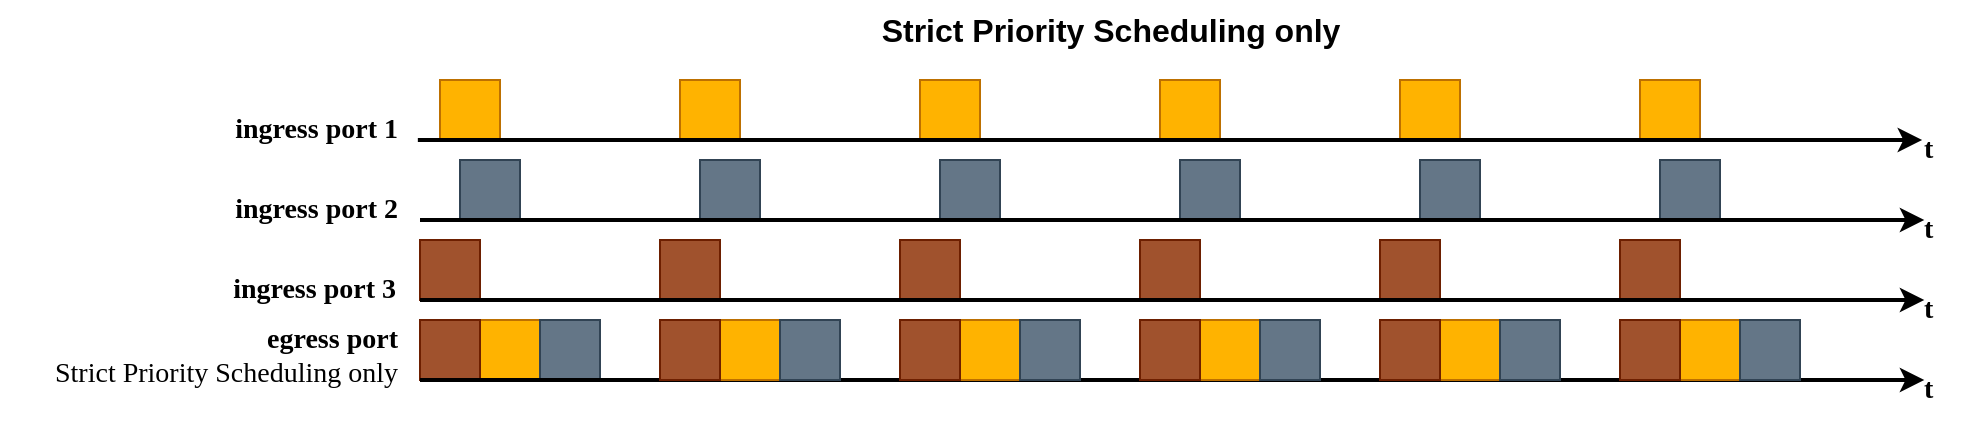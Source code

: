 <mxfile version="27.0.9">
  <diagram id="O1mQ8uQ72U-1HnI_qI8G" name="Page-1">
    <mxGraphModel dx="1752" dy="630" grid="1" gridSize="10" guides="1" tooltips="1" connect="1" arrows="1" fold="1" page="1" pageScale="1" pageWidth="827" pageHeight="1169" math="0" shadow="0">
      <root>
        <mxCell id="0" />
        <mxCell id="1" parent="0" />
        <mxCell id="SZPT0B9Jly421niiBveo-45" value="" style="rounded=0;whiteSpace=wrap;html=1;fillColor=#FFB300;fontColor=#000000;strokeColor=#BD7000;" parent="1" vertex="1">
          <mxGeometry x="160" y="160" width="30" height="30" as="geometry" />
        </mxCell>
        <mxCell id="SZPT0B9Jly421niiBveo-46" value="" style="rounded=0;whiteSpace=wrap;html=1;fillColor=#FFB300;fontColor=#000000;strokeColor=#BD7000;" parent="1" vertex="1">
          <mxGeometry x="280" y="160" width="30" height="30" as="geometry" />
        </mxCell>
        <mxCell id="SZPT0B9Jly421niiBveo-47" value="" style="rounded=0;whiteSpace=wrap;html=1;fillColor=#647687;fontColor=#ffffff;strokeColor=#314354;" parent="1" vertex="1">
          <mxGeometry x="170" y="200" width="30" height="30" as="geometry" />
        </mxCell>
        <mxCell id="SZPT0B9Jly421niiBveo-48" value="" style="rounded=0;whiteSpace=wrap;html=1;fillColor=#647687;fontColor=#ffffff;strokeColor=#314354;" parent="1" vertex="1">
          <mxGeometry x="290" y="200" width="30" height="30" as="geometry" />
        </mxCell>
        <mxCell id="SZPT0B9Jly421niiBveo-49" value="" style="rounded=0;whiteSpace=wrap;html=1;fillColor=#FFB300;fontColor=#000000;strokeColor=#BD7000;" parent="1" vertex="1">
          <mxGeometry x="180" y="280" width="30" height="30" as="geometry" />
        </mxCell>
        <mxCell id="SZPT0B9Jly421niiBveo-50" value="" style="rounded=0;whiteSpace=wrap;html=1;fillColor=#647687;fontColor=#ffffff;strokeColor=#314354;" parent="1" vertex="1">
          <mxGeometry x="210" y="280" width="30" height="30" as="geometry" />
        </mxCell>
        <mxCell id="SZPT0B9Jly421niiBveo-51" value="" style="rounded=0;whiteSpace=wrap;html=1;fillColor=#FFB300;fontColor=#000000;strokeColor=#BD7000;" parent="1" vertex="1">
          <mxGeometry x="400" y="160" width="30" height="30" as="geometry" />
        </mxCell>
        <mxCell id="SZPT0B9Jly421niiBveo-52" value="" style="rounded=0;whiteSpace=wrap;html=1;fillColor=#FFB300;fontColor=#000000;strokeColor=#BD7000;" parent="1" vertex="1">
          <mxGeometry x="520" y="160" width="30" height="30" as="geometry" />
        </mxCell>
        <mxCell id="SZPT0B9Jly421niiBveo-53" value="" style="rounded=0;whiteSpace=wrap;html=1;fillColor=#647687;fontColor=#ffffff;strokeColor=#314354;" parent="1" vertex="1">
          <mxGeometry x="410" y="200" width="30" height="30" as="geometry" />
        </mxCell>
        <mxCell id="SZPT0B9Jly421niiBveo-54" value="" style="rounded=0;whiteSpace=wrap;html=1;fillColor=#647687;fontColor=#ffffff;strokeColor=#314354;" parent="1" vertex="1">
          <mxGeometry x="530" y="200" width="30" height="30" as="geometry" />
        </mxCell>
        <mxCell id="SZPT0B9Jly421niiBveo-55" value="" style="rounded=0;whiteSpace=wrap;html=1;fillColor=#a0522d;fontColor=#ffffff;strokeColor=#6D1F00;" parent="1" vertex="1">
          <mxGeometry x="150" y="240" width="30" height="30" as="geometry" />
        </mxCell>
        <mxCell id="SZPT0B9Jly421niiBveo-56" value="" style="rounded=0;whiteSpace=wrap;html=1;fillColor=#a0522d;fontColor=#ffffff;strokeColor=#6D1F00;" parent="1" vertex="1">
          <mxGeometry x="270" y="240" width="30" height="30" as="geometry" />
        </mxCell>
        <mxCell id="SZPT0B9Jly421niiBveo-57" value="" style="rounded=0;whiteSpace=wrap;html=1;fillColor=#a0522d;fontColor=#ffffff;strokeColor=#6D1F00;" parent="1" vertex="1">
          <mxGeometry x="390" y="240" width="30" height="30" as="geometry" />
        </mxCell>
        <mxCell id="SZPT0B9Jly421niiBveo-58" value="" style="rounded=0;whiteSpace=wrap;html=1;fillColor=#a0522d;fontColor=#ffffff;strokeColor=#6D1F00;" parent="1" vertex="1">
          <mxGeometry x="510" y="240" width="30" height="30" as="geometry" />
        </mxCell>
        <mxCell id="SZPT0B9Jly421niiBveo-59" value="" style="rounded=0;whiteSpace=wrap;html=1;fillColor=#a0522d;fontColor=#ffffff;strokeColor=#6D1F00;" parent="1" vertex="1">
          <mxGeometry x="150" y="280" width="30" height="30" as="geometry" />
        </mxCell>
        <mxCell id="SZPT0B9Jly421niiBveo-60" value="" style="rounded=0;whiteSpace=wrap;html=1;fillColor=#FFB300;fontColor=#000000;strokeColor=#BD7000;" parent="1" vertex="1">
          <mxGeometry x="640" y="160" width="30" height="30" as="geometry" />
        </mxCell>
        <mxCell id="SZPT0B9Jly421niiBveo-61" value="" style="rounded=0;whiteSpace=wrap;html=1;fillColor=#FFB300;fontColor=#000000;strokeColor=#BD7000;" parent="1" vertex="1">
          <mxGeometry x="760" y="160" width="30" height="30" as="geometry" />
        </mxCell>
        <mxCell id="SZPT0B9Jly421niiBveo-62" value="" style="rounded=0;whiteSpace=wrap;html=1;fillColor=#647687;fontColor=#ffffff;strokeColor=#314354;" parent="1" vertex="1">
          <mxGeometry x="650" y="200" width="30" height="30" as="geometry" />
        </mxCell>
        <mxCell id="SZPT0B9Jly421niiBveo-63" value="" style="rounded=0;whiteSpace=wrap;html=1;fillColor=#647687;fontColor=#ffffff;strokeColor=#314354;" parent="1" vertex="1">
          <mxGeometry x="770" y="200" width="30" height="30" as="geometry" />
        </mxCell>
        <mxCell id="SZPT0B9Jly421niiBveo-64" value="" style="rounded=0;whiteSpace=wrap;html=1;fillColor=#a0522d;fontColor=#ffffff;strokeColor=#6D1F00;" parent="1" vertex="1">
          <mxGeometry x="630" y="240" width="30" height="30" as="geometry" />
        </mxCell>
        <mxCell id="SZPT0B9Jly421niiBveo-65" value="" style="rounded=0;whiteSpace=wrap;html=1;fillColor=#a0522d;fontColor=#ffffff;strokeColor=#6D1F00;" parent="1" vertex="1">
          <mxGeometry x="750" y="240" width="30" height="30" as="geometry" />
        </mxCell>
        <mxCell id="SZPT0B9Jly421niiBveo-66" value="" style="endArrow=classic;html=1;rounded=0;strokeColor=#000000;fontColor=#FFFFFF;labelBackgroundColor=none;strokeWidth=2;" parent="1" edge="1">
          <mxGeometry width="50" height="50" relative="1" as="geometry">
            <mxPoint x="150" y="310" as="sourcePoint" />
            <mxPoint x="902.162" y="310" as="targetPoint" />
          </mxGeometry>
        </mxCell>
        <mxCell id="SZPT0B9Jly421niiBveo-67" value="" style="endArrow=classic;html=1;rounded=0;strokeColor=#000000;fontColor=#FFFFFF;labelBackgroundColor=none;strokeWidth=2;" parent="1" edge="1">
          <mxGeometry width="50" height="50" relative="1" as="geometry">
            <mxPoint x="150" y="270" as="sourcePoint" />
            <mxPoint x="902.162" y="270" as="targetPoint" />
          </mxGeometry>
        </mxCell>
        <mxCell id="SZPT0B9Jly421niiBveo-68" value="" style="endArrow=classic;html=1;rounded=0;strokeColor=#000000;fontColor=#FFFFFF;labelBackgroundColor=none;strokeWidth=2;" parent="1" edge="1">
          <mxGeometry width="50" height="50" relative="1" as="geometry">
            <mxPoint x="150" y="230" as="sourcePoint" />
            <mxPoint x="902.162" y="230" as="targetPoint" />
          </mxGeometry>
        </mxCell>
        <mxCell id="SZPT0B9Jly421niiBveo-69" value="" style="endArrow=classic;html=1;rounded=0;strokeColor=#000000;fontColor=#FFFFFF;labelBackgroundColor=none;strokeWidth=2;" parent="1" edge="1">
          <mxGeometry width="50" height="50" relative="1" as="geometry">
            <mxPoint x="148.92" y="190" as="sourcePoint" />
            <mxPoint x="901.082" y="190" as="targetPoint" />
          </mxGeometry>
        </mxCell>
        <mxCell id="SZPT0B9Jly421niiBveo-70" value="&lt;b&gt;&lt;font face=&quot;Times New Roman&quot;&gt;&lt;font style=&quot;font-size: 14px;&quot;&gt;ingress port 1&lt;/font&gt;&lt;/font&gt;&lt;/b&gt;" style="text;html=1;align=right;verticalAlign=middle;resizable=0;points=[];autosize=1;strokeColor=none;fillColor=none;fontColor=#000000;" parent="1" vertex="1">
          <mxGeometry x="40" y="170" width="100" height="30" as="geometry" />
        </mxCell>
        <mxCell id="SZPT0B9Jly421niiBveo-71" value="&lt;b&gt;&lt;font face=&quot;Times New Roman&quot;&gt;&lt;font style=&quot;font-size: 14px;&quot;&gt;ingress port 2&lt;/font&gt;&lt;/font&gt;&lt;/b&gt;" style="text;html=1;align=right;verticalAlign=middle;resizable=0;points=[];autosize=1;strokeColor=none;fillColor=none;fontColor=#000000;" parent="1" vertex="1">
          <mxGeometry x="40" y="210" width="100" height="30" as="geometry" />
        </mxCell>
        <mxCell id="SZPT0B9Jly421niiBveo-72" value="&lt;b&gt;&lt;font face=&quot;Times New Roman&quot;&gt;&lt;font style=&quot;font-size: 14px;&quot;&gt;ingress port 3&lt;/font&gt;&lt;/font&gt;&lt;/b&gt;" style="text;html=1;align=right;verticalAlign=middle;resizable=0;points=[];autosize=1;strokeColor=none;fillColor=none;fontColor=#000000;" parent="1" vertex="1">
          <mxGeometry x="39" y="250" width="100" height="30" as="geometry" />
        </mxCell>
        <mxCell id="SZPT0B9Jly421niiBveo-73" value="&lt;b&gt;&lt;font face=&quot;Times New Roman&quot;&gt;&lt;font style=&quot;font-size: 14px;&quot;&gt;t&lt;/font&gt;&lt;/font&gt;&lt;/b&gt;" style="text;html=1;align=left;verticalAlign=middle;resizable=0;points=[];autosize=1;strokeColor=none;fillColor=none;fontColor=#000000;labelBackgroundColor=none;" parent="1" vertex="1">
          <mxGeometry x="900" y="180" width="30" height="30" as="geometry" />
        </mxCell>
        <mxCell id="SZPT0B9Jly421niiBveo-74" value="&lt;b&gt;&lt;font face=&quot;Times New Roman&quot;&gt;&lt;font style=&quot;font-size: 14px;&quot;&gt;t&lt;/font&gt;&lt;/font&gt;&lt;/b&gt;" style="text;html=1;align=left;verticalAlign=middle;resizable=0;points=[];autosize=1;strokeColor=none;fillColor=none;fontColor=#000000;labelBackgroundColor=none;" parent="1" vertex="1">
          <mxGeometry x="900" y="220" width="30" height="30" as="geometry" />
        </mxCell>
        <mxCell id="SZPT0B9Jly421niiBveo-75" value="&lt;b&gt;&lt;font face=&quot;Times New Roman&quot;&gt;&lt;font style=&quot;font-size: 14px;&quot;&gt;t&lt;/font&gt;&lt;/font&gt;&lt;/b&gt;" style="text;html=1;align=left;verticalAlign=middle;resizable=0;points=[];autosize=1;strokeColor=none;fillColor=none;fontColor=#000000;labelBackgroundColor=none;" parent="1" vertex="1">
          <mxGeometry x="900" y="260" width="30" height="30" as="geometry" />
        </mxCell>
        <mxCell id="SZPT0B9Jly421niiBveo-76" value="&lt;b&gt;&lt;font face=&quot;Times New Roman&quot;&gt;&lt;font style=&quot;font-size: 14px;&quot;&gt;t&lt;/font&gt;&lt;/font&gt;&lt;/b&gt;" style="text;html=1;align=left;verticalAlign=middle;resizable=0;points=[];autosize=1;strokeColor=none;fillColor=none;fontColor=#000000;labelBackgroundColor=none;" parent="1" vertex="1">
          <mxGeometry x="900" y="300" width="30" height="30" as="geometry" />
        </mxCell>
        <mxCell id="SZPT0B9Jly421niiBveo-92" value="&lt;b&gt;&lt;font style=&quot;font-size: 16px;&quot;&gt;Strict Priority Scheduling only&lt;/font&gt;&lt;/b&gt;" style="text;html=1;align=center;verticalAlign=middle;resizable=0;points=[];autosize=1;strokeColor=none;fillColor=none;fontColor=#000000;" parent="1" vertex="1">
          <mxGeometry x="370" y="120" width="250" height="30" as="geometry" />
        </mxCell>
        <mxCell id="fOR0tNIUoEo1FcCIywwQ-1" value="&lt;font style=&quot;&quot; face=&quot;Times New Roman&quot;&gt;&lt;font style=&quot;font-size: 14px;&quot;&gt;&lt;b style=&quot;&quot;&gt;egress port&lt;/b&gt;&lt;br&gt;Strict Priority Scheduling only&lt;/font&gt;&lt;/font&gt;" style="text;html=1;align=right;verticalAlign=middle;resizable=0;points=[];autosize=1;strokeColor=none;fillColor=none;fontColor=#000000;" parent="1" vertex="1">
          <mxGeometry x="-60" y="273" width="200" height="50" as="geometry" />
        </mxCell>
        <mxCell id="HhKqfsbvQTBkAHVImRHs-1" value="" style="rounded=0;whiteSpace=wrap;html=1;fillColor=#FFB300;fontColor=#000000;strokeColor=#BD7000;" vertex="1" parent="1">
          <mxGeometry x="300" y="280" width="30" height="30" as="geometry" />
        </mxCell>
        <mxCell id="HhKqfsbvQTBkAHVImRHs-2" value="" style="rounded=0;whiteSpace=wrap;html=1;fillColor=#647687;fontColor=#ffffff;strokeColor=#314354;" vertex="1" parent="1">
          <mxGeometry x="330" y="280" width="30" height="30" as="geometry" />
        </mxCell>
        <mxCell id="HhKqfsbvQTBkAHVImRHs-3" value="" style="rounded=0;whiteSpace=wrap;html=1;fillColor=#a0522d;fontColor=#ffffff;strokeColor=#6D1F00;" vertex="1" parent="1">
          <mxGeometry x="270" y="280" width="30" height="30" as="geometry" />
        </mxCell>
        <mxCell id="HhKqfsbvQTBkAHVImRHs-4" value="" style="rounded=0;whiteSpace=wrap;html=1;fillColor=#FFB300;fontColor=#000000;strokeColor=#BD7000;" vertex="1" parent="1">
          <mxGeometry x="420" y="280" width="30" height="30" as="geometry" />
        </mxCell>
        <mxCell id="HhKqfsbvQTBkAHVImRHs-5" value="" style="rounded=0;whiteSpace=wrap;html=1;fillColor=#647687;fontColor=#ffffff;strokeColor=#314354;" vertex="1" parent="1">
          <mxGeometry x="450" y="280" width="30" height="30" as="geometry" />
        </mxCell>
        <mxCell id="HhKqfsbvQTBkAHVImRHs-6" value="" style="rounded=0;whiteSpace=wrap;html=1;fillColor=#a0522d;fontColor=#ffffff;strokeColor=#6D1F00;" vertex="1" parent="1">
          <mxGeometry x="390" y="280" width="30" height="30" as="geometry" />
        </mxCell>
        <mxCell id="HhKqfsbvQTBkAHVImRHs-7" value="" style="rounded=0;whiteSpace=wrap;html=1;fillColor=#FFB300;fontColor=#000000;strokeColor=#BD7000;" vertex="1" parent="1">
          <mxGeometry x="540" y="280" width="30" height="30" as="geometry" />
        </mxCell>
        <mxCell id="HhKqfsbvQTBkAHVImRHs-8" value="" style="rounded=0;whiteSpace=wrap;html=1;fillColor=#647687;fontColor=#ffffff;strokeColor=#314354;" vertex="1" parent="1">
          <mxGeometry x="570" y="280" width="30" height="30" as="geometry" />
        </mxCell>
        <mxCell id="HhKqfsbvQTBkAHVImRHs-9" value="" style="rounded=0;whiteSpace=wrap;html=1;fillColor=#a0522d;fontColor=#ffffff;strokeColor=#6D1F00;" vertex="1" parent="1">
          <mxGeometry x="510" y="280" width="30" height="30" as="geometry" />
        </mxCell>
        <mxCell id="HhKqfsbvQTBkAHVImRHs-10" value="" style="rounded=0;whiteSpace=wrap;html=1;fillColor=#FFB300;fontColor=#000000;strokeColor=#BD7000;" vertex="1" parent="1">
          <mxGeometry x="660" y="280" width="30" height="30" as="geometry" />
        </mxCell>
        <mxCell id="HhKqfsbvQTBkAHVImRHs-11" value="" style="rounded=0;whiteSpace=wrap;html=1;fillColor=#647687;fontColor=#ffffff;strokeColor=#314354;" vertex="1" parent="1">
          <mxGeometry x="690" y="280" width="30" height="30" as="geometry" />
        </mxCell>
        <mxCell id="HhKqfsbvQTBkAHVImRHs-12" value="" style="rounded=0;whiteSpace=wrap;html=1;fillColor=#a0522d;fontColor=#ffffff;strokeColor=#6D1F00;" vertex="1" parent="1">
          <mxGeometry x="630" y="280" width="30" height="30" as="geometry" />
        </mxCell>
        <mxCell id="HhKqfsbvQTBkAHVImRHs-13" value="" style="rounded=0;whiteSpace=wrap;html=1;fillColor=#FFB300;fontColor=#000000;strokeColor=#BD7000;" vertex="1" parent="1">
          <mxGeometry x="780" y="280" width="30" height="30" as="geometry" />
        </mxCell>
        <mxCell id="HhKqfsbvQTBkAHVImRHs-14" value="" style="rounded=0;whiteSpace=wrap;html=1;fillColor=#647687;fontColor=#ffffff;strokeColor=#314354;" vertex="1" parent="1">
          <mxGeometry x="810" y="280" width="30" height="30" as="geometry" />
        </mxCell>
        <mxCell id="HhKqfsbvQTBkAHVImRHs-15" value="" style="rounded=0;whiteSpace=wrap;html=1;fillColor=#a0522d;fontColor=#ffffff;strokeColor=#6D1F00;" vertex="1" parent="1">
          <mxGeometry x="750" y="280" width="30" height="30" as="geometry" />
        </mxCell>
      </root>
    </mxGraphModel>
  </diagram>
</mxfile>
